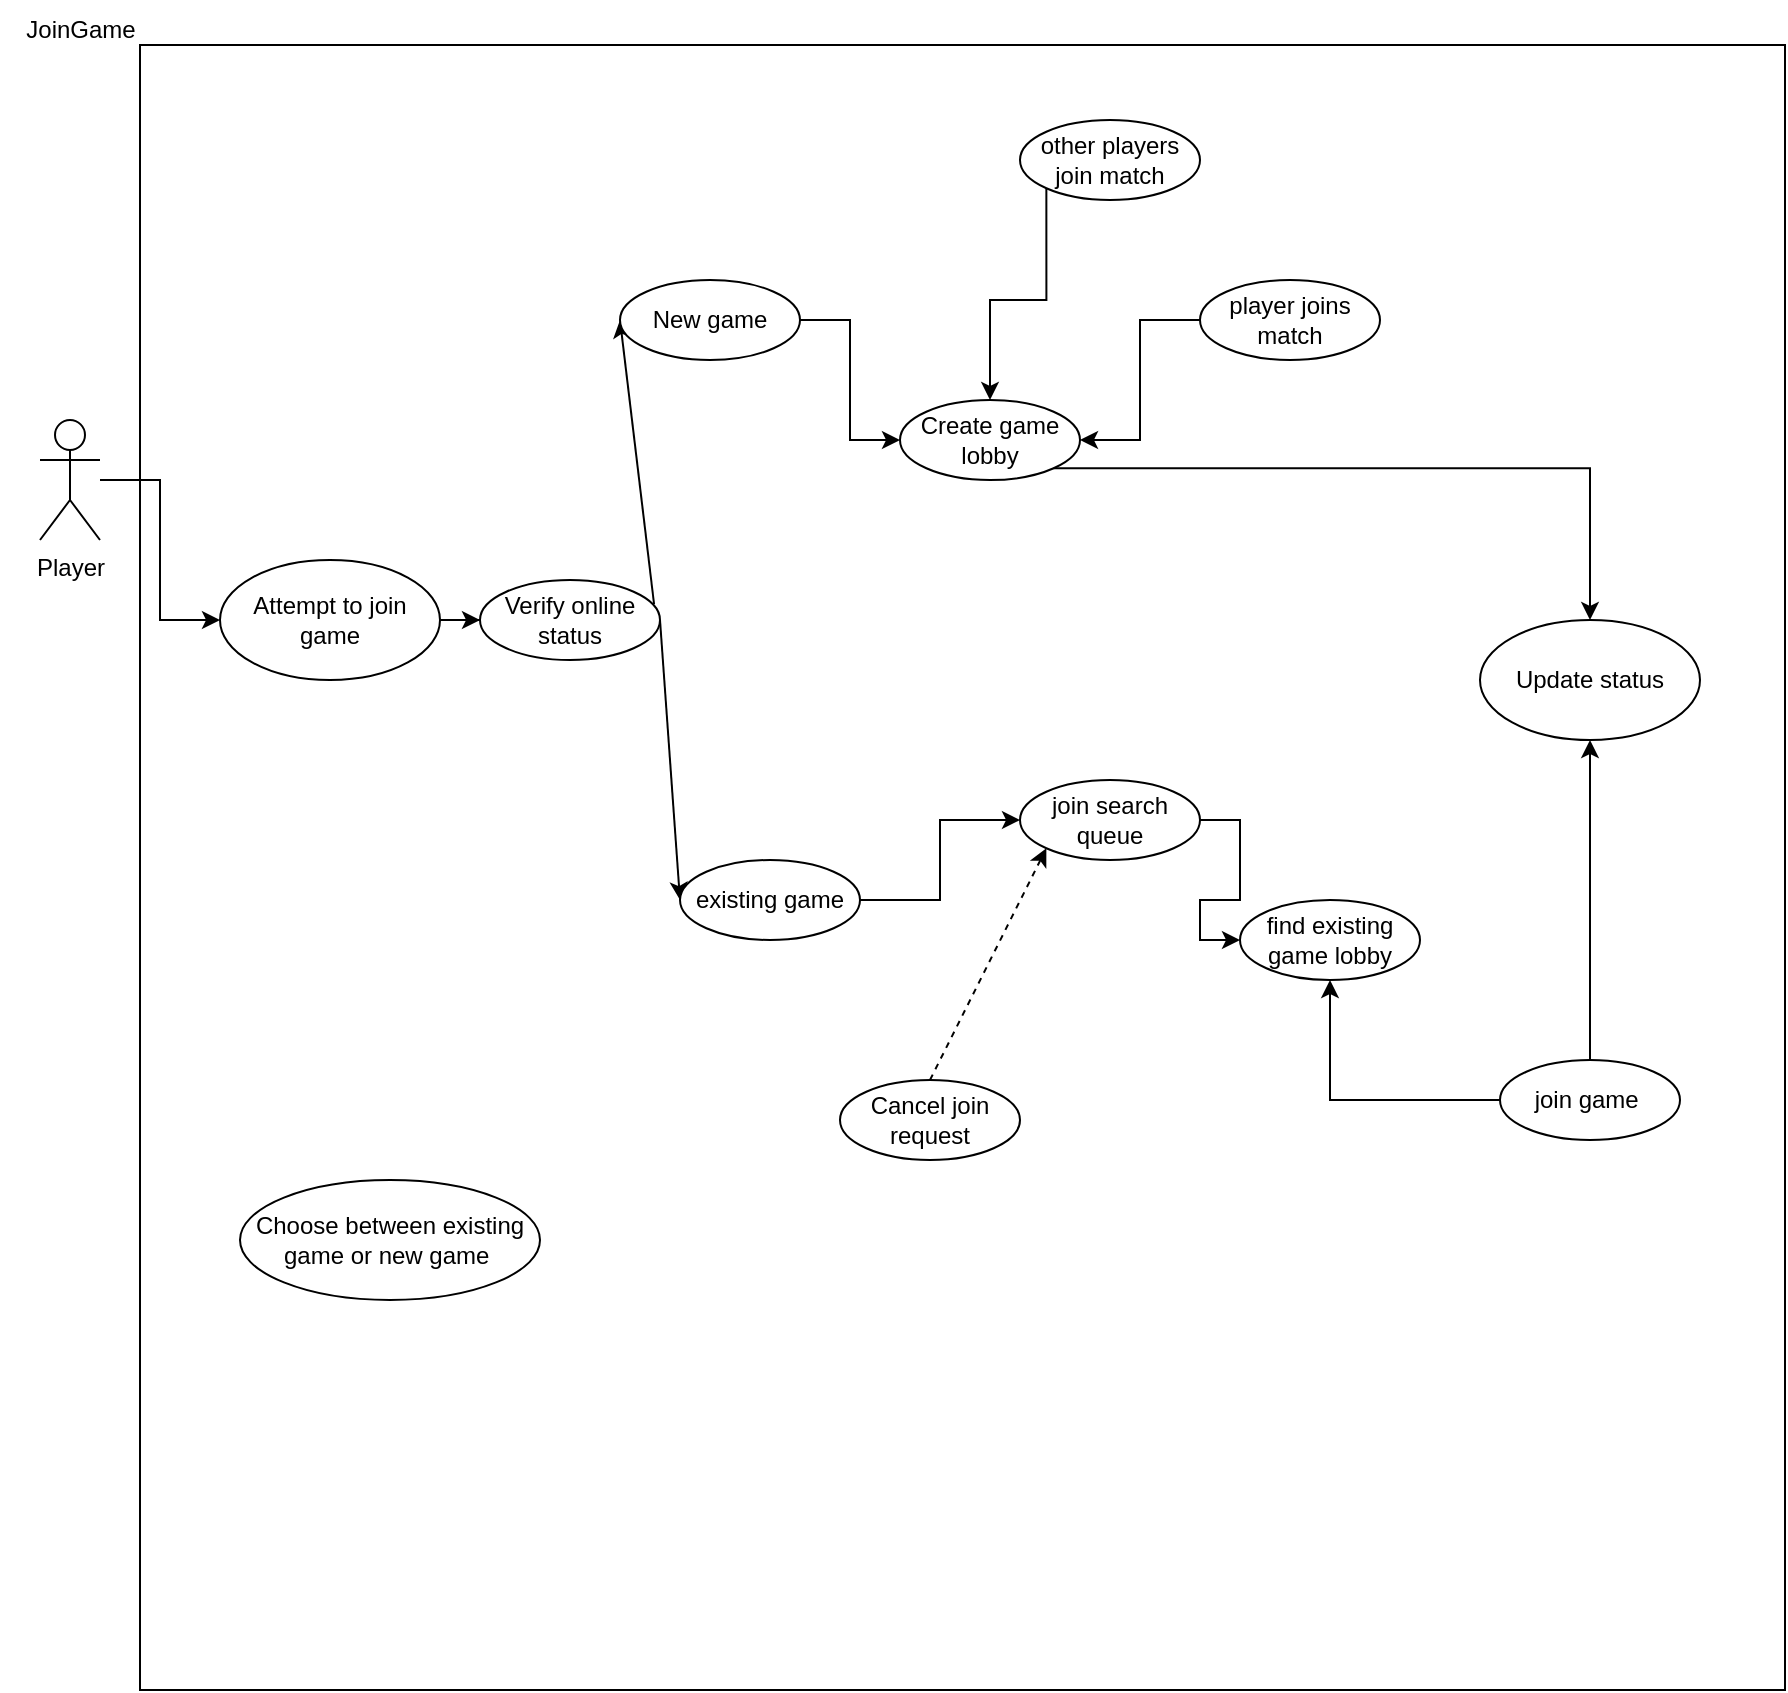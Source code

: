 <mxfile version="26.0.16">
  <diagram name="Page-1" id="W2f_J5WgSorGnW319K0U">
    <mxGraphModel grid="1" page="1" gridSize="10" guides="1" tooltips="1" connect="1" arrows="1" fold="1" pageScale="1" pageWidth="850" pageHeight="1100" math="0" shadow="0">
      <root>
        <mxCell id="0" />
        <mxCell id="1" parent="0" />
        <mxCell id="MqIKwr3-grkIqsavMlgK-17" value="" style="whiteSpace=wrap;html=1;aspect=fixed;" vertex="1" parent="1">
          <mxGeometry x="190" y="32.5" width="822.5" height="822.5" as="geometry" />
        </mxCell>
        <mxCell id="4x7m2qN6wkbQQ71KeEYk-5" style="edgeStyle=orthogonalEdgeStyle;rounded=0;orthogonalLoop=1;jettySize=auto;html=1;entryX=0;entryY=0.5;entryDx=0;entryDy=0;" edge="1" parent="1" source="MqIKwr3-grkIqsavMlgK-1" target="MqIKwr3-grkIqsavMlgK-6">
          <mxGeometry relative="1" as="geometry" />
        </mxCell>
        <mxCell id="MqIKwr3-grkIqsavMlgK-1" value="Player" style="shape=umlActor;verticalLabelPosition=bottom;verticalAlign=top;html=1;outlineConnect=0;" vertex="1" parent="1">
          <mxGeometry x="140" y="220" width="30" height="60" as="geometry" />
        </mxCell>
        <mxCell id="MqIKwr3-grkIqsavMlgK-5" value="JoinGame" style="text;html=1;align=center;verticalAlign=middle;resizable=0;points=[];autosize=1;strokeColor=none;fillColor=none;" vertex="1" parent="1">
          <mxGeometry x="120" y="10" width="80" height="30" as="geometry" />
        </mxCell>
        <mxCell id="4x7m2qN6wkbQQ71KeEYk-6" style="rounded=0;orthogonalLoop=1;jettySize=auto;html=1;exitX=0.967;exitY=0.3;exitDx=0;exitDy=0;entryX=0;entryY=0.5;entryDx=0;entryDy=0;exitPerimeter=0;" edge="1" parent="1" source="4x7m2qN6wkbQQ71KeEYk-15" target="MqIKwr3-grkIqsavMlgK-8">
          <mxGeometry relative="1" as="geometry" />
        </mxCell>
        <mxCell id="4x7m2qN6wkbQQ71KeEYk-7" style="rounded=0;orthogonalLoop=1;jettySize=auto;html=1;exitX=1;exitY=0.5;exitDx=0;exitDy=0;entryX=0;entryY=0.5;entryDx=0;entryDy=0;" edge="1" parent="1" source="4x7m2qN6wkbQQ71KeEYk-15" target="MqIKwr3-grkIqsavMlgK-12">
          <mxGeometry relative="1" as="geometry" />
        </mxCell>
        <mxCell id="4x7m2qN6wkbQQ71KeEYk-16" style="edgeStyle=orthogonalEdgeStyle;rounded=0;orthogonalLoop=1;jettySize=auto;html=1;" edge="1" parent="1" source="MqIKwr3-grkIqsavMlgK-6" target="4x7m2qN6wkbQQ71KeEYk-15">
          <mxGeometry relative="1" as="geometry" />
        </mxCell>
        <mxCell id="MqIKwr3-grkIqsavMlgK-6" value="Attempt to join game" style="ellipse;whiteSpace=wrap;html=1;" vertex="1" parent="1">
          <mxGeometry x="230" y="290" width="110" height="60" as="geometry" />
        </mxCell>
        <mxCell id="MqIKwr3-grkIqsavMlgK-7" value="Choose between existing game or new game&amp;nbsp;" style="ellipse;whiteSpace=wrap;html=1;" vertex="1" parent="1">
          <mxGeometry x="240" y="600" width="150" height="60" as="geometry" />
        </mxCell>
        <mxCell id="4x7m2qN6wkbQQ71KeEYk-8" style="edgeStyle=orthogonalEdgeStyle;rounded=0;orthogonalLoop=1;jettySize=auto;html=1;exitX=1;exitY=0.5;exitDx=0;exitDy=0;entryX=0;entryY=0.5;entryDx=0;entryDy=0;" edge="1" parent="1" source="MqIKwr3-grkIqsavMlgK-8" target="MqIKwr3-grkIqsavMlgK-9">
          <mxGeometry relative="1" as="geometry" />
        </mxCell>
        <mxCell id="MqIKwr3-grkIqsavMlgK-8" value="New game" style="ellipse;whiteSpace=wrap;html=1;" vertex="1" parent="1">
          <mxGeometry x="430" y="150" width="90" height="40" as="geometry" />
        </mxCell>
        <mxCell id="MqIKwr3-grkIqsavMlgK-9" value="Create game lobby" style="ellipse;whiteSpace=wrap;html=1;" vertex="1" parent="1">
          <mxGeometry x="570" y="210" width="90" height="40" as="geometry" />
        </mxCell>
        <mxCell id="4x7m2qN6wkbQQ71KeEYk-4" style="edgeStyle=orthogonalEdgeStyle;rounded=0;orthogonalLoop=1;jettySize=auto;html=1;exitX=1;exitY=1;exitDx=0;exitDy=0;entryX=0.5;entryY=0;entryDx=0;entryDy=0;" edge="1" parent="1" source="MqIKwr3-grkIqsavMlgK-9" target="MqIKwr3-grkIqsavMlgK-20">
          <mxGeometry relative="1" as="geometry" />
        </mxCell>
        <mxCell id="4x7m2qN6wkbQQ71KeEYk-9" style="edgeStyle=orthogonalEdgeStyle;rounded=0;orthogonalLoop=1;jettySize=auto;html=1;entryX=1;entryY=0.5;entryDx=0;entryDy=0;" edge="1" parent="1" source="MqIKwr3-grkIqsavMlgK-10" target="MqIKwr3-grkIqsavMlgK-9">
          <mxGeometry relative="1" as="geometry" />
        </mxCell>
        <mxCell id="MqIKwr3-grkIqsavMlgK-10" value="player joins match" style="ellipse;whiteSpace=wrap;html=1;" vertex="1" parent="1">
          <mxGeometry x="720" y="150" width="90" height="40" as="geometry" />
        </mxCell>
        <mxCell id="4x7m2qN6wkbQQ71KeEYk-10" style="edgeStyle=orthogonalEdgeStyle;rounded=0;orthogonalLoop=1;jettySize=auto;html=1;exitX=0;exitY=1;exitDx=0;exitDy=0;entryX=0.5;entryY=0;entryDx=0;entryDy=0;" edge="1" parent="1" source="MqIKwr3-grkIqsavMlgK-11" target="MqIKwr3-grkIqsavMlgK-9">
          <mxGeometry relative="1" as="geometry" />
        </mxCell>
        <mxCell id="MqIKwr3-grkIqsavMlgK-11" value="other players join match" style="ellipse;whiteSpace=wrap;html=1;" vertex="1" parent="1">
          <mxGeometry x="630" y="70" width="90" height="40" as="geometry" />
        </mxCell>
        <mxCell id="4x7m2qN6wkbQQ71KeEYk-11" style="edgeStyle=orthogonalEdgeStyle;rounded=0;orthogonalLoop=1;jettySize=auto;html=1;exitX=1;exitY=0.5;exitDx=0;exitDy=0;" edge="1" parent="1" source="MqIKwr3-grkIqsavMlgK-12" target="MqIKwr3-grkIqsavMlgK-13">
          <mxGeometry relative="1" as="geometry" />
        </mxCell>
        <mxCell id="MqIKwr3-grkIqsavMlgK-12" value="existing game" style="ellipse;whiteSpace=wrap;html=1;" vertex="1" parent="1">
          <mxGeometry x="460" y="440" width="90" height="40" as="geometry" />
        </mxCell>
        <mxCell id="4x7m2qN6wkbQQ71KeEYk-12" style="edgeStyle=orthogonalEdgeStyle;rounded=0;orthogonalLoop=1;jettySize=auto;html=1;exitX=1;exitY=0.5;exitDx=0;exitDy=0;entryX=0;entryY=0.5;entryDx=0;entryDy=0;" edge="1" parent="1" source="MqIKwr3-grkIqsavMlgK-13" target="MqIKwr3-grkIqsavMlgK-14">
          <mxGeometry relative="1" as="geometry" />
        </mxCell>
        <mxCell id="MqIKwr3-grkIqsavMlgK-13" value="join search queue" style="ellipse;whiteSpace=wrap;html=1;" vertex="1" parent="1">
          <mxGeometry x="630" y="400" width="90" height="40" as="geometry" />
        </mxCell>
        <mxCell id="MqIKwr3-grkIqsavMlgK-14" value="find existing game lobby" style="ellipse;whiteSpace=wrap;html=1;" vertex="1" parent="1">
          <mxGeometry x="740" y="460" width="90" height="40" as="geometry" />
        </mxCell>
        <mxCell id="4x7m2qN6wkbQQ71KeEYk-3" style="edgeStyle=orthogonalEdgeStyle;rounded=0;orthogonalLoop=1;jettySize=auto;html=1;exitX=0.5;exitY=0;exitDx=0;exitDy=0;" edge="1" parent="1" source="MqIKwr3-grkIqsavMlgK-15" target="MqIKwr3-grkIqsavMlgK-20">
          <mxGeometry relative="1" as="geometry">
            <Array as="points" />
          </mxGeometry>
        </mxCell>
        <mxCell id="4x7m2qN6wkbQQ71KeEYk-14" style="edgeStyle=orthogonalEdgeStyle;rounded=0;orthogonalLoop=1;jettySize=auto;html=1;exitX=0;exitY=0.5;exitDx=0;exitDy=0;entryX=0.5;entryY=1;entryDx=0;entryDy=0;" edge="1" parent="1" source="MqIKwr3-grkIqsavMlgK-15" target="MqIKwr3-grkIqsavMlgK-14">
          <mxGeometry relative="1" as="geometry" />
        </mxCell>
        <mxCell id="MqIKwr3-grkIqsavMlgK-15" value="join game&amp;nbsp;" style="ellipse;whiteSpace=wrap;html=1;" vertex="1" parent="1">
          <mxGeometry x="870" y="540" width="90" height="40" as="geometry" />
        </mxCell>
        <mxCell id="MqIKwr3-grkIqsavMlgK-20" value="Update status" style="ellipse;whiteSpace=wrap;html=1;" vertex="1" parent="1">
          <mxGeometry x="860" y="320" width="110" height="60" as="geometry" />
        </mxCell>
        <mxCell id="4x7m2qN6wkbQQ71KeEYk-2" style="rounded=0;orthogonalLoop=1;jettySize=auto;html=1;exitX=0.5;exitY=0;exitDx=0;exitDy=0;entryX=0;entryY=1;entryDx=0;entryDy=0;dashed=1;" edge="1" parent="1" source="4x7m2qN6wkbQQ71KeEYk-1" target="MqIKwr3-grkIqsavMlgK-13">
          <mxGeometry relative="1" as="geometry" />
        </mxCell>
        <mxCell id="4x7m2qN6wkbQQ71KeEYk-1" value="Cancel join request" style="ellipse;whiteSpace=wrap;html=1;" vertex="1" parent="1">
          <mxGeometry x="540" y="550" width="90" height="40" as="geometry" />
        </mxCell>
        <mxCell id="4x7m2qN6wkbQQ71KeEYk-15" value="Verify online status" style="ellipse;whiteSpace=wrap;html=1;" vertex="1" parent="1">
          <mxGeometry x="360" y="300" width="90" height="40" as="geometry" />
        </mxCell>
      </root>
    </mxGraphModel>
  </diagram>
</mxfile>
